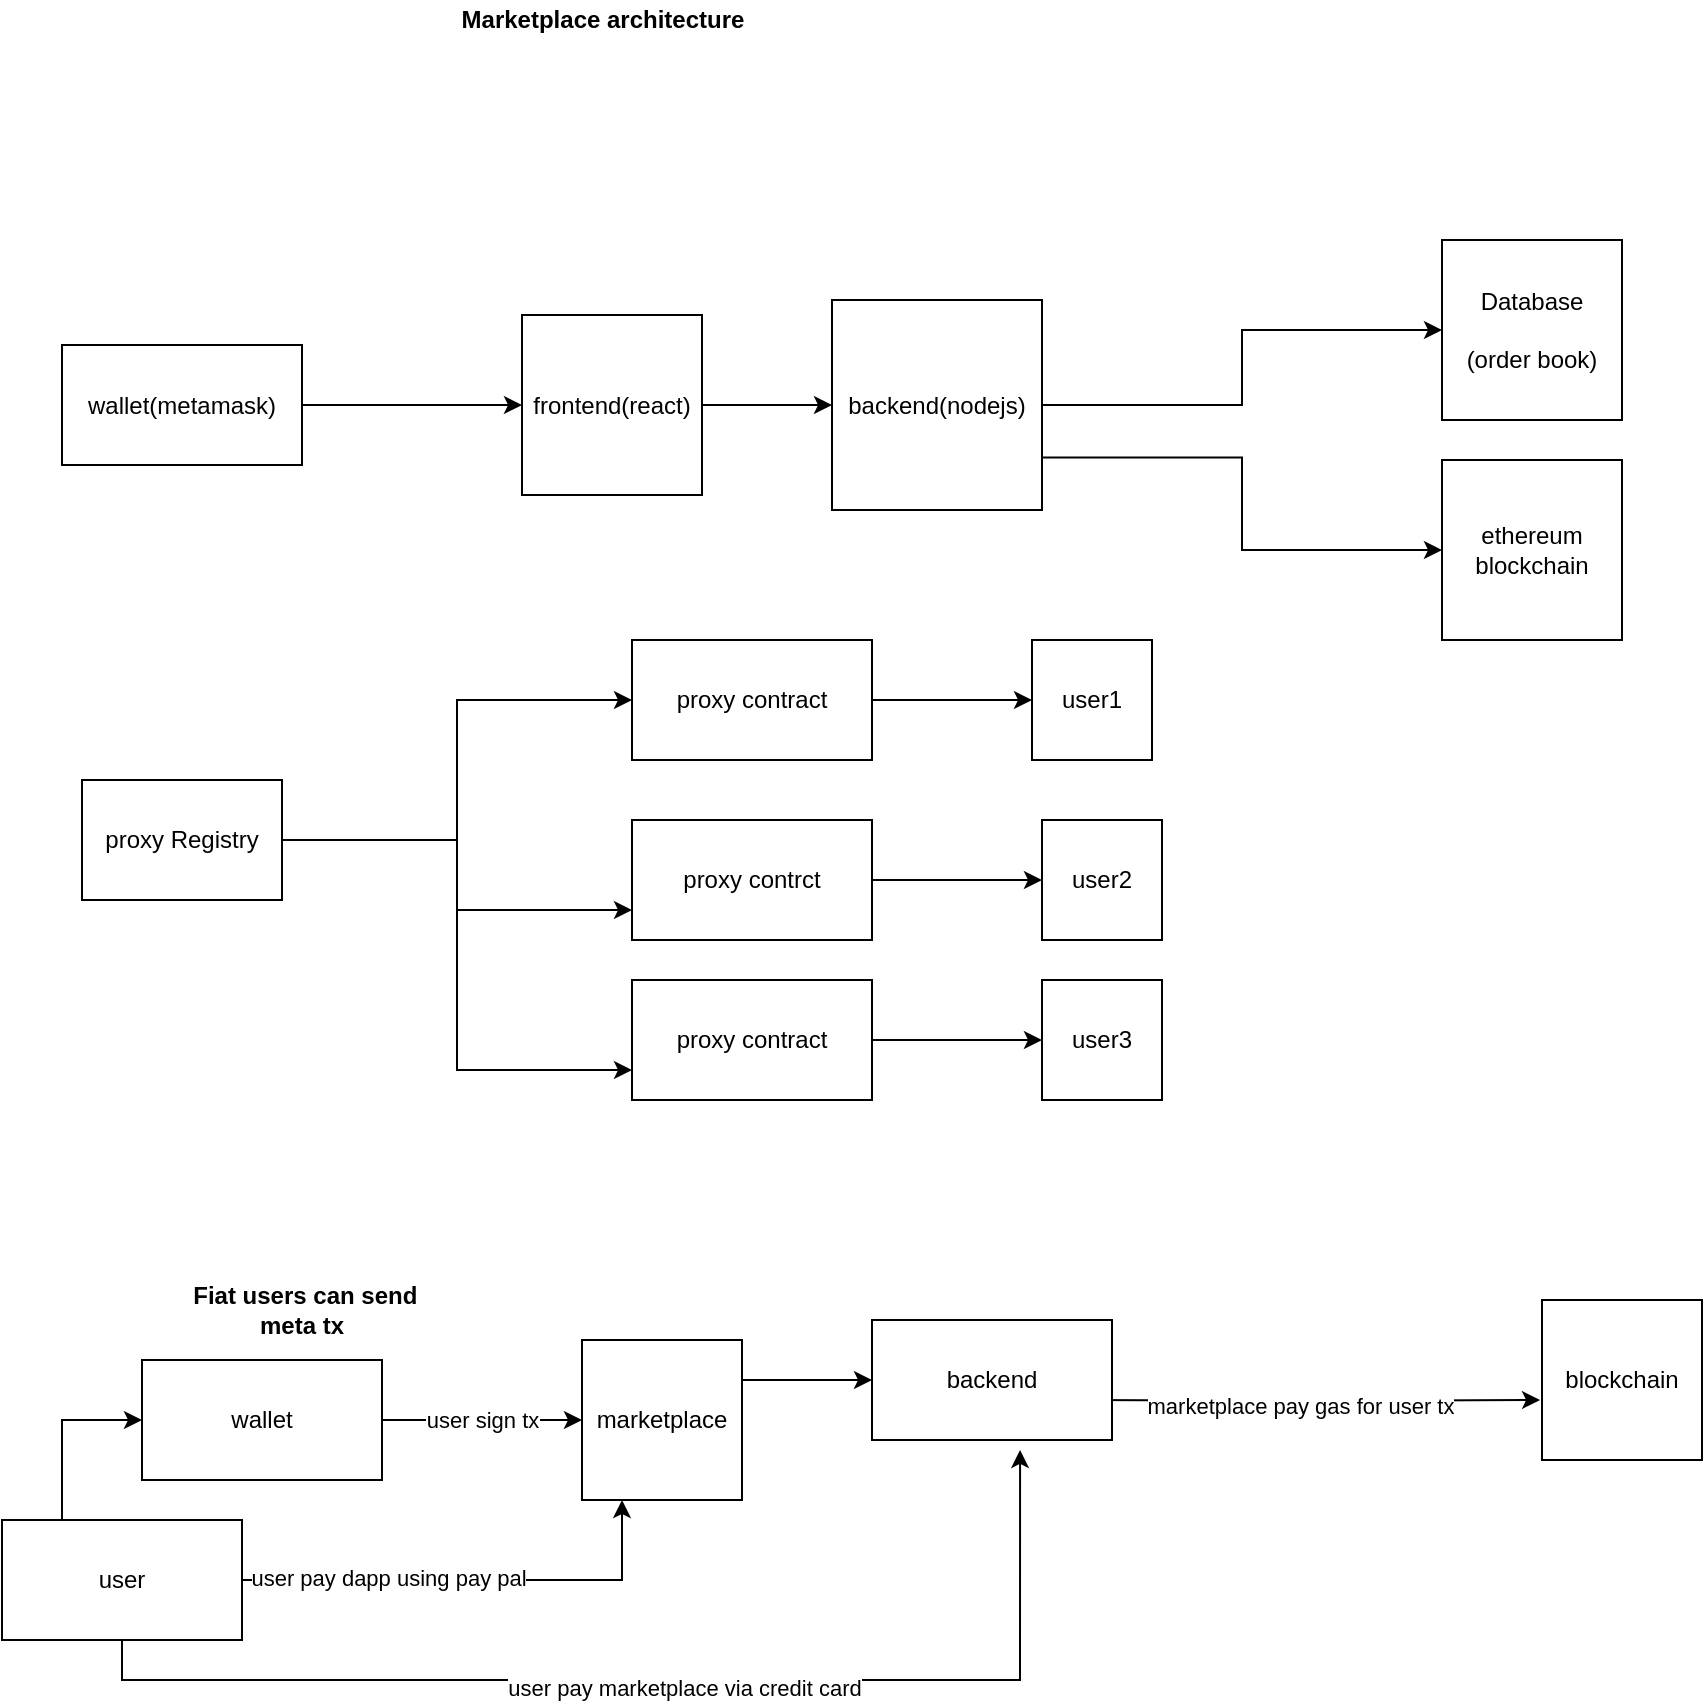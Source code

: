 <mxfile version="15.5.8" type="github">
  <diagram id="eitJ2ZWS4Ku_ewpElS58" name="Page-1">
    <mxGraphModel dx="917" dy="452" grid="1" gridSize="10" guides="1" tooltips="1" connect="1" arrows="1" fold="1" page="1" pageScale="1" pageWidth="850" pageHeight="1100" math="0" shadow="0">
      <root>
        <mxCell id="0" />
        <mxCell id="1" parent="0" />
        <mxCell id="q7rEmZJgSQMrrptfxqxi-3" style="edgeStyle=orthogonalEdgeStyle;rounded=0;orthogonalLoop=1;jettySize=auto;html=1;exitX=1;exitY=0.5;exitDx=0;exitDy=0;entryX=0;entryY=0.5;entryDx=0;entryDy=0;" parent="1" source="C7L-GMjDZFZ4qLNHwY8_-1" target="C7L-GMjDZFZ4qLNHwY8_-2" edge="1">
          <mxGeometry relative="1" as="geometry" />
        </mxCell>
        <mxCell id="q7rEmZJgSQMrrptfxqxi-4" style="edgeStyle=orthogonalEdgeStyle;rounded=0;orthogonalLoop=1;jettySize=auto;html=1;exitX=1;exitY=0.5;exitDx=0;exitDy=0;entryX=0;entryY=0.75;entryDx=0;entryDy=0;" parent="1" source="C7L-GMjDZFZ4qLNHwY8_-1" target="C7L-GMjDZFZ4qLNHwY8_-3" edge="1">
          <mxGeometry relative="1" as="geometry" />
        </mxCell>
        <mxCell id="q7rEmZJgSQMrrptfxqxi-5" style="edgeStyle=orthogonalEdgeStyle;rounded=0;orthogonalLoop=1;jettySize=auto;html=1;exitX=1;exitY=0.5;exitDx=0;exitDy=0;entryX=0;entryY=0.75;entryDx=0;entryDy=0;" parent="1" source="C7L-GMjDZFZ4qLNHwY8_-1" target="C7L-GMjDZFZ4qLNHwY8_-4" edge="1">
          <mxGeometry relative="1" as="geometry" />
        </mxCell>
        <mxCell id="C7L-GMjDZFZ4qLNHwY8_-1" value="proxy Registry" style="rounded=0;whiteSpace=wrap;html=1;" parent="1" vertex="1">
          <mxGeometry x="40" y="410" width="100" height="60" as="geometry" />
        </mxCell>
        <mxCell id="t34M-t9nVx7hOdhocuLk-6" style="edgeStyle=orthogonalEdgeStyle;rounded=0;orthogonalLoop=1;jettySize=auto;html=1;exitX=1;exitY=0.5;exitDx=0;exitDy=0;entryX=0;entryY=0.5;entryDx=0;entryDy=0;" edge="1" parent="1" source="C7L-GMjDZFZ4qLNHwY8_-3" target="t34M-t9nVx7hOdhocuLk-4">
          <mxGeometry relative="1" as="geometry" />
        </mxCell>
        <mxCell id="C7L-GMjDZFZ4qLNHwY8_-3" value="proxy contrct" style="rounded=0;whiteSpace=wrap;html=1;" parent="1" vertex="1">
          <mxGeometry x="315" y="430" width="120" height="60" as="geometry" />
        </mxCell>
        <mxCell id="t34M-t9nVx7hOdhocuLk-9" style="edgeStyle=orthogonalEdgeStyle;rounded=0;orthogonalLoop=1;jettySize=auto;html=1;exitX=1;exitY=0.5;exitDx=0;exitDy=0;entryX=0;entryY=0.5;entryDx=0;entryDy=0;" edge="1" parent="1" source="C7L-GMjDZFZ4qLNHwY8_-4" target="t34M-t9nVx7hOdhocuLk-5">
          <mxGeometry relative="1" as="geometry" />
        </mxCell>
        <mxCell id="C7L-GMjDZFZ4qLNHwY8_-4" value="proxy contract" style="rounded=0;whiteSpace=wrap;html=1;" parent="1" vertex="1">
          <mxGeometry x="315" y="510" width="120" height="60" as="geometry" />
        </mxCell>
        <mxCell id="C7L-GMjDZFZ4qLNHwY8_-10" value="" style="edgeStyle=orthogonalEdgeStyle;rounded=0;orthogonalLoop=1;jettySize=auto;html=1;" parent="1" source="C7L-GMjDZFZ4qLNHwY8_-5" target="C7L-GMjDZFZ4qLNHwY8_-6" edge="1">
          <mxGeometry relative="1" as="geometry" />
        </mxCell>
        <mxCell id="C7L-GMjDZFZ4qLNHwY8_-5" value="wallet(metamask)" style="rounded=0;whiteSpace=wrap;html=1;" parent="1" vertex="1">
          <mxGeometry x="30" y="192.5" width="120" height="60" as="geometry" />
        </mxCell>
        <mxCell id="C7L-GMjDZFZ4qLNHwY8_-11" value="" style="edgeStyle=orthogonalEdgeStyle;rounded=0;orthogonalLoop=1;jettySize=auto;html=1;" parent="1" source="C7L-GMjDZFZ4qLNHwY8_-6" target="C7L-GMjDZFZ4qLNHwY8_-7" edge="1">
          <mxGeometry relative="1" as="geometry" />
        </mxCell>
        <mxCell id="C7L-GMjDZFZ4qLNHwY8_-6" value="frontend(react)" style="whiteSpace=wrap;html=1;aspect=fixed;" parent="1" vertex="1">
          <mxGeometry x="260" y="177.5" width="90" height="90" as="geometry" />
        </mxCell>
        <mxCell id="C7L-GMjDZFZ4qLNHwY8_-12" style="edgeStyle=orthogonalEdgeStyle;rounded=0;orthogonalLoop=1;jettySize=auto;html=1;" parent="1" source="C7L-GMjDZFZ4qLNHwY8_-7" target="C7L-GMjDZFZ4qLNHwY8_-8" edge="1">
          <mxGeometry relative="1" as="geometry" />
        </mxCell>
        <mxCell id="C7L-GMjDZFZ4qLNHwY8_-13" style="edgeStyle=orthogonalEdgeStyle;rounded=0;orthogonalLoop=1;jettySize=auto;html=1;exitX=1;exitY=0.75;exitDx=0;exitDy=0;" parent="1" source="C7L-GMjDZFZ4qLNHwY8_-7" target="C7L-GMjDZFZ4qLNHwY8_-9" edge="1">
          <mxGeometry relative="1" as="geometry" />
        </mxCell>
        <mxCell id="C7L-GMjDZFZ4qLNHwY8_-7" value="backend(nodejs)" style="whiteSpace=wrap;html=1;aspect=fixed;" parent="1" vertex="1">
          <mxGeometry x="415" y="170" width="105" height="105" as="geometry" />
        </mxCell>
        <mxCell id="C7L-GMjDZFZ4qLNHwY8_-8" value="&lt;div&gt;Database&lt;/div&gt;&lt;div&gt;&lt;br&gt;&lt;/div&gt;&lt;div&gt;(order book)&lt;br&gt;&lt;/div&gt;" style="whiteSpace=wrap;html=1;aspect=fixed;" parent="1" vertex="1">
          <mxGeometry x="720" y="140" width="90" height="90" as="geometry" />
        </mxCell>
        <mxCell id="C7L-GMjDZFZ4qLNHwY8_-9" value="&lt;div&gt;ethereum&lt;/div&gt;&lt;div&gt;blockchain&lt;/div&gt;" style="whiteSpace=wrap;html=1;aspect=fixed;" parent="1" vertex="1">
          <mxGeometry x="720" y="250" width="90" height="90" as="geometry" />
        </mxCell>
        <mxCell id="C7L-GMjDZFZ4qLNHwY8_-17" value="&lt;div&gt;&lt;b&gt;Marketplace architecture&lt;/b&gt;&lt;/div&gt;" style="text;html=1;align=center;verticalAlign=middle;resizable=0;points=[];autosize=1;strokeColor=none;fillColor=none;" parent="1" vertex="1">
          <mxGeometry x="220" y="20" width="160" height="20" as="geometry" />
        </mxCell>
        <mxCell id="q4ZLA9tix9_vRYSw4hxA-10" style="edgeStyle=orthogonalEdgeStyle;rounded=0;orthogonalLoop=1;jettySize=auto;html=1;exitX=1;exitY=0.5;exitDx=0;exitDy=0;entryX=-0.012;entryY=0.625;entryDx=0;entryDy=0;entryPerimeter=0;" parent="1" edge="1" target="q4ZLA9tix9_vRYSw4hxA-9">
          <mxGeometry relative="1" as="geometry">
            <mxPoint x="540" y="720" as="sourcePoint" />
            <mxPoint x="740" y="720" as="targetPoint" />
          </mxGeometry>
        </mxCell>
        <mxCell id="q4ZLA9tix9_vRYSw4hxA-11" value="marketplace pay gas for user tx " style="edgeLabel;html=1;align=center;verticalAlign=middle;resizable=0;points=[];" parent="q4ZLA9tix9_vRYSw4hxA-10" vertex="1" connectable="0">
          <mxGeometry x="-0.383" y="-2" relative="1" as="geometry">
            <mxPoint x="38" as="offset" />
          </mxGeometry>
        </mxCell>
        <mxCell id="q4ZLA9tix9_vRYSw4hxA-1" value="backend" style="rounded=0;whiteSpace=wrap;html=1;" parent="1" vertex="1">
          <mxGeometry x="435" y="680" width="120" height="60" as="geometry" />
        </mxCell>
        <mxCell id="q4ZLA9tix9_vRYSw4hxA-2" value="&lt;b&gt;&amp;nbsp;Fiat users can send meta tx&lt;/b&gt;" style="text;html=1;strokeColor=none;fillColor=none;align=center;verticalAlign=middle;whiteSpace=wrap;rounded=0;" parent="1" vertex="1">
          <mxGeometry x="80" y="660" width="140" height="30" as="geometry" />
        </mxCell>
        <mxCell id="q4ZLA9tix9_vRYSw4hxA-18" value="user sign tx" style="edgeStyle=orthogonalEdgeStyle;rounded=0;orthogonalLoop=1;jettySize=auto;html=1;entryX=0;entryY=0.5;entryDx=0;entryDy=0;" parent="1" source="q4ZLA9tix9_vRYSw4hxA-3" target="q4ZLA9tix9_vRYSw4hxA-4" edge="1">
          <mxGeometry relative="1" as="geometry" />
        </mxCell>
        <mxCell id="q4ZLA9tix9_vRYSw4hxA-3" value="wallet" style="rounded=0;whiteSpace=wrap;html=1;" parent="1" vertex="1">
          <mxGeometry x="70" y="700" width="120" height="60" as="geometry" />
        </mxCell>
        <mxCell id="q4ZLA9tix9_vRYSw4hxA-8" style="edgeStyle=orthogonalEdgeStyle;rounded=0;orthogonalLoop=1;jettySize=auto;html=1;exitX=1;exitY=0.25;exitDx=0;exitDy=0;entryX=0;entryY=0.5;entryDx=0;entryDy=0;" parent="1" source="q4ZLA9tix9_vRYSw4hxA-4" target="q4ZLA9tix9_vRYSw4hxA-1" edge="1">
          <mxGeometry relative="1" as="geometry" />
        </mxCell>
        <mxCell id="q4ZLA9tix9_vRYSw4hxA-4" value="marketplace" style="whiteSpace=wrap;html=1;aspect=fixed;" parent="1" vertex="1">
          <mxGeometry x="290" y="690" width="80" height="80" as="geometry" />
        </mxCell>
        <mxCell id="q4ZLA9tix9_vRYSw4hxA-9" value="blockchain" style="whiteSpace=wrap;html=1;aspect=fixed;" parent="1" vertex="1">
          <mxGeometry x="770" y="670" width="80" height="80" as="geometry" />
        </mxCell>
        <mxCell id="q4ZLA9tix9_vRYSw4hxA-15" style="edgeStyle=orthogonalEdgeStyle;rounded=0;orthogonalLoop=1;jettySize=auto;html=1;exitX=1;exitY=0.5;exitDx=0;exitDy=0;entryX=0.25;entryY=1;entryDx=0;entryDy=0;" parent="1" source="q4ZLA9tix9_vRYSw4hxA-14" target="q4ZLA9tix9_vRYSw4hxA-4" edge="1">
          <mxGeometry relative="1" as="geometry" />
        </mxCell>
        <mxCell id="q4ZLA9tix9_vRYSw4hxA-16" value="user pay dapp using pay pal" style="edgeLabel;html=1;align=center;verticalAlign=middle;resizable=0;points=[];" parent="q4ZLA9tix9_vRYSw4hxA-15" vertex="1" connectable="0">
          <mxGeometry x="-0.368" y="1" relative="1" as="geometry">
            <mxPoint as="offset" />
          </mxGeometry>
        </mxCell>
        <mxCell id="q4ZLA9tix9_vRYSw4hxA-17" style="edgeStyle=orthogonalEdgeStyle;rounded=0;orthogonalLoop=1;jettySize=auto;html=1;exitX=0.25;exitY=0;exitDx=0;exitDy=0;entryX=0;entryY=0.5;entryDx=0;entryDy=0;" parent="1" source="q4ZLA9tix9_vRYSw4hxA-14" target="q4ZLA9tix9_vRYSw4hxA-3" edge="1">
          <mxGeometry relative="1" as="geometry" />
        </mxCell>
        <mxCell id="t34M-t9nVx7hOdhocuLk-11" style="edgeStyle=orthogonalEdgeStyle;rounded=0;orthogonalLoop=1;jettySize=auto;html=1;exitX=0.5;exitY=1;exitDx=0;exitDy=0;entryX=0.617;entryY=1.083;entryDx=0;entryDy=0;entryPerimeter=0;" edge="1" parent="1" source="q4ZLA9tix9_vRYSw4hxA-14" target="q4ZLA9tix9_vRYSw4hxA-1">
          <mxGeometry relative="1" as="geometry" />
        </mxCell>
        <mxCell id="t34M-t9nVx7hOdhocuLk-12" value="user pay marketplace via credit card" style="edgeLabel;html=1;align=center;verticalAlign=middle;resizable=0;points=[];" vertex="1" connectable="0" parent="t34M-t9nVx7hOdhocuLk-11">
          <mxGeometry x="0.031" y="-4" relative="1" as="geometry">
            <mxPoint as="offset" />
          </mxGeometry>
        </mxCell>
        <mxCell id="q4ZLA9tix9_vRYSw4hxA-14" value="user" style="rounded=0;whiteSpace=wrap;html=1;" parent="1" vertex="1">
          <mxGeometry y="780" width="120" height="60" as="geometry" />
        </mxCell>
        <mxCell id="C7L-GMjDZFZ4qLNHwY8_-2" value="proxy contract" style="rounded=0;whiteSpace=wrap;html=1;" parent="1" vertex="1">
          <mxGeometry x="315" y="340" width="120" height="60" as="geometry" />
        </mxCell>
        <mxCell id="t34M-t9nVx7hOdhocuLk-1" value="user1" style="whiteSpace=wrap;html=1;aspect=fixed;" vertex="1" parent="1">
          <mxGeometry x="515" y="340" width="60" height="60" as="geometry" />
        </mxCell>
        <mxCell id="t34M-t9nVx7hOdhocuLk-2" value="" style="edgeStyle=orthogonalEdgeStyle;rounded=0;orthogonalLoop=1;jettySize=auto;html=1;" edge="1" parent="1" source="C7L-GMjDZFZ4qLNHwY8_-2" target="t34M-t9nVx7hOdhocuLk-1">
          <mxGeometry relative="1" as="geometry" />
        </mxCell>
        <mxCell id="t34M-t9nVx7hOdhocuLk-4" value="user2" style="whiteSpace=wrap;html=1;aspect=fixed;" vertex="1" parent="1">
          <mxGeometry x="520" y="430" width="60" height="60" as="geometry" />
        </mxCell>
        <mxCell id="t34M-t9nVx7hOdhocuLk-5" value="user3" style="whiteSpace=wrap;html=1;aspect=fixed;" vertex="1" parent="1">
          <mxGeometry x="520" y="510" width="60" height="60" as="geometry" />
        </mxCell>
      </root>
    </mxGraphModel>
  </diagram>
</mxfile>
